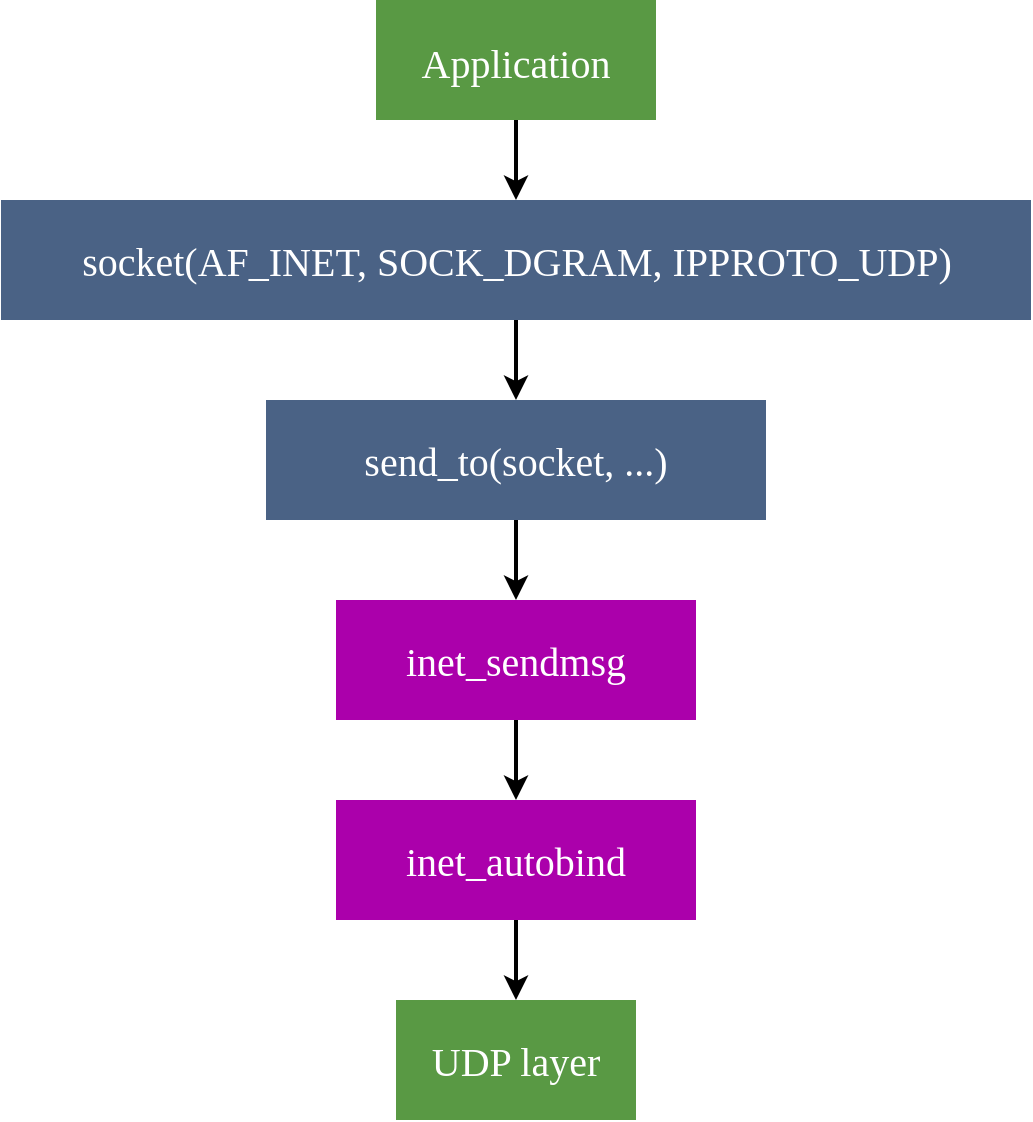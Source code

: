 <mxfile version="14.6.13" type="device"><diagram id="iab39jhpBx7QwqpS2GMY" name="第 1 页"><mxGraphModel dx="1106" dy="997" grid="1" gridSize="10" guides="1" tooltips="1" connect="1" arrows="1" fold="1" page="1" pageScale="1" pageWidth="827" pageHeight="1169" math="0" shadow="0"><root><mxCell id="0"/><mxCell id="1" parent="0"/><mxCell id="rflKlOKPshRac6m9uOLe-3" value="" style="edgeStyle=orthogonalEdgeStyle;rounded=0;orthogonalLoop=1;jettySize=auto;html=1;fontFamily=Comic Sans MS;fontSize=25;fontColor=#FFFFFF;strokeWidth=2;" edge="1" parent="1" source="rflKlOKPshRac6m9uOLe-1" target="rflKlOKPshRac6m9uOLe-2"><mxGeometry relative="1" as="geometry"/></mxCell><mxCell id="rflKlOKPshRac6m9uOLe-1" value="&lt;font style=&quot;font-size: 20px&quot;&gt;Application&lt;/font&gt;" style="whiteSpace=wrap;html=1;fontSize=25;fontFamily=Comic Sans MS;fillColor=#599944;fontColor=#FFFFFF;strokeColor=none;strokeWidth=2;" vertex="1" parent="1"><mxGeometry x="340" y="260" width="140" height="60" as="geometry"/></mxCell><mxCell id="rflKlOKPshRac6m9uOLe-5" value="" style="edgeStyle=orthogonalEdgeStyle;rounded=0;orthogonalLoop=1;jettySize=auto;html=1;fontFamily=Comic Sans MS;fontSize=20;fontColor=#FFFFFF;strokeWidth=2;" edge="1" parent="1" source="rflKlOKPshRac6m9uOLe-2" target="rflKlOKPshRac6m9uOLe-4"><mxGeometry relative="1" as="geometry"/></mxCell><mxCell id="rflKlOKPshRac6m9uOLe-2" value="socket(AF_INET, SOCK_DGRAM, IPPROTO_UDP)" style="whiteSpace=wrap;html=1;fontSize=20;fontFamily=Comic Sans MS;fontColor=#FFFFFF;fillColor=#4A6285;strokeColor=none;" vertex="1" parent="1"><mxGeometry x="152.5" y="360" width="515" height="60" as="geometry"/></mxCell><mxCell id="rflKlOKPshRac6m9uOLe-7" value="" style="edgeStyle=orthogonalEdgeStyle;rounded=0;orthogonalLoop=1;jettySize=auto;html=1;fontFamily=Comic Sans MS;fontSize=20;fontColor=#FFFFFF;strokeWidth=2;" edge="1" parent="1" source="rflKlOKPshRac6m9uOLe-4" target="rflKlOKPshRac6m9uOLe-6"><mxGeometry relative="1" as="geometry"/></mxCell><mxCell id="rflKlOKPshRac6m9uOLe-4" value="send_to(socket, ...)" style="whiteSpace=wrap;html=1;fontFamily=Comic Sans MS;fontSize=20;fontColor=#FFFFFF;fillColor=#4A6285;strokeColor=none;strokeWidth=2;" vertex="1" parent="1"><mxGeometry x="285" y="460" width="250" height="60" as="geometry"/></mxCell><mxCell id="rflKlOKPshRac6m9uOLe-9" value="" style="edgeStyle=orthogonalEdgeStyle;rounded=0;orthogonalLoop=1;jettySize=auto;html=1;fontFamily=Comic Sans MS;fontSize=20;fontColor=#FFFFFF;strokeWidth=2;" edge="1" parent="1" source="rflKlOKPshRac6m9uOLe-6" target="rflKlOKPshRac6m9uOLe-8"><mxGeometry relative="1" as="geometry"/></mxCell><mxCell id="rflKlOKPshRac6m9uOLe-6" value="inet_sendmsg" style="whiteSpace=wrap;html=1;fontFamily=Comic Sans MS;fontSize=20;fontColor=#FFFFFF;fillColor=#AB00AB;strokeColor=none;strokeWidth=2;" vertex="1" parent="1"><mxGeometry x="320" y="560" width="180" height="60" as="geometry"/></mxCell><mxCell id="rflKlOKPshRac6m9uOLe-11" value="" style="edgeStyle=orthogonalEdgeStyle;rounded=0;orthogonalLoop=1;jettySize=auto;html=1;fontFamily=Comic Sans MS;fontSize=20;fontColor=#FFFFFF;strokeWidth=2;" edge="1" parent="1" source="rflKlOKPshRac6m9uOLe-8" target="rflKlOKPshRac6m9uOLe-10"><mxGeometry relative="1" as="geometry"/></mxCell><mxCell id="rflKlOKPshRac6m9uOLe-8" value="inet_autobind" style="whiteSpace=wrap;html=1;fontFamily=Comic Sans MS;fontSize=20;fontColor=#FFFFFF;fillColor=#AB00AB;strokeColor=none;strokeWidth=2;" vertex="1" parent="1"><mxGeometry x="320" y="660" width="180" height="60" as="geometry"/></mxCell><mxCell id="rflKlOKPshRac6m9uOLe-10" value="UDP layer" style="whiteSpace=wrap;html=1;fontFamily=Comic Sans MS;fontSize=20;fontColor=#FFFFFF;fillColor=#599944;strokeColor=none;strokeWidth=2;" vertex="1" parent="1"><mxGeometry x="350" y="760" width="120" height="60" as="geometry"/></mxCell></root></mxGraphModel></diagram></mxfile>